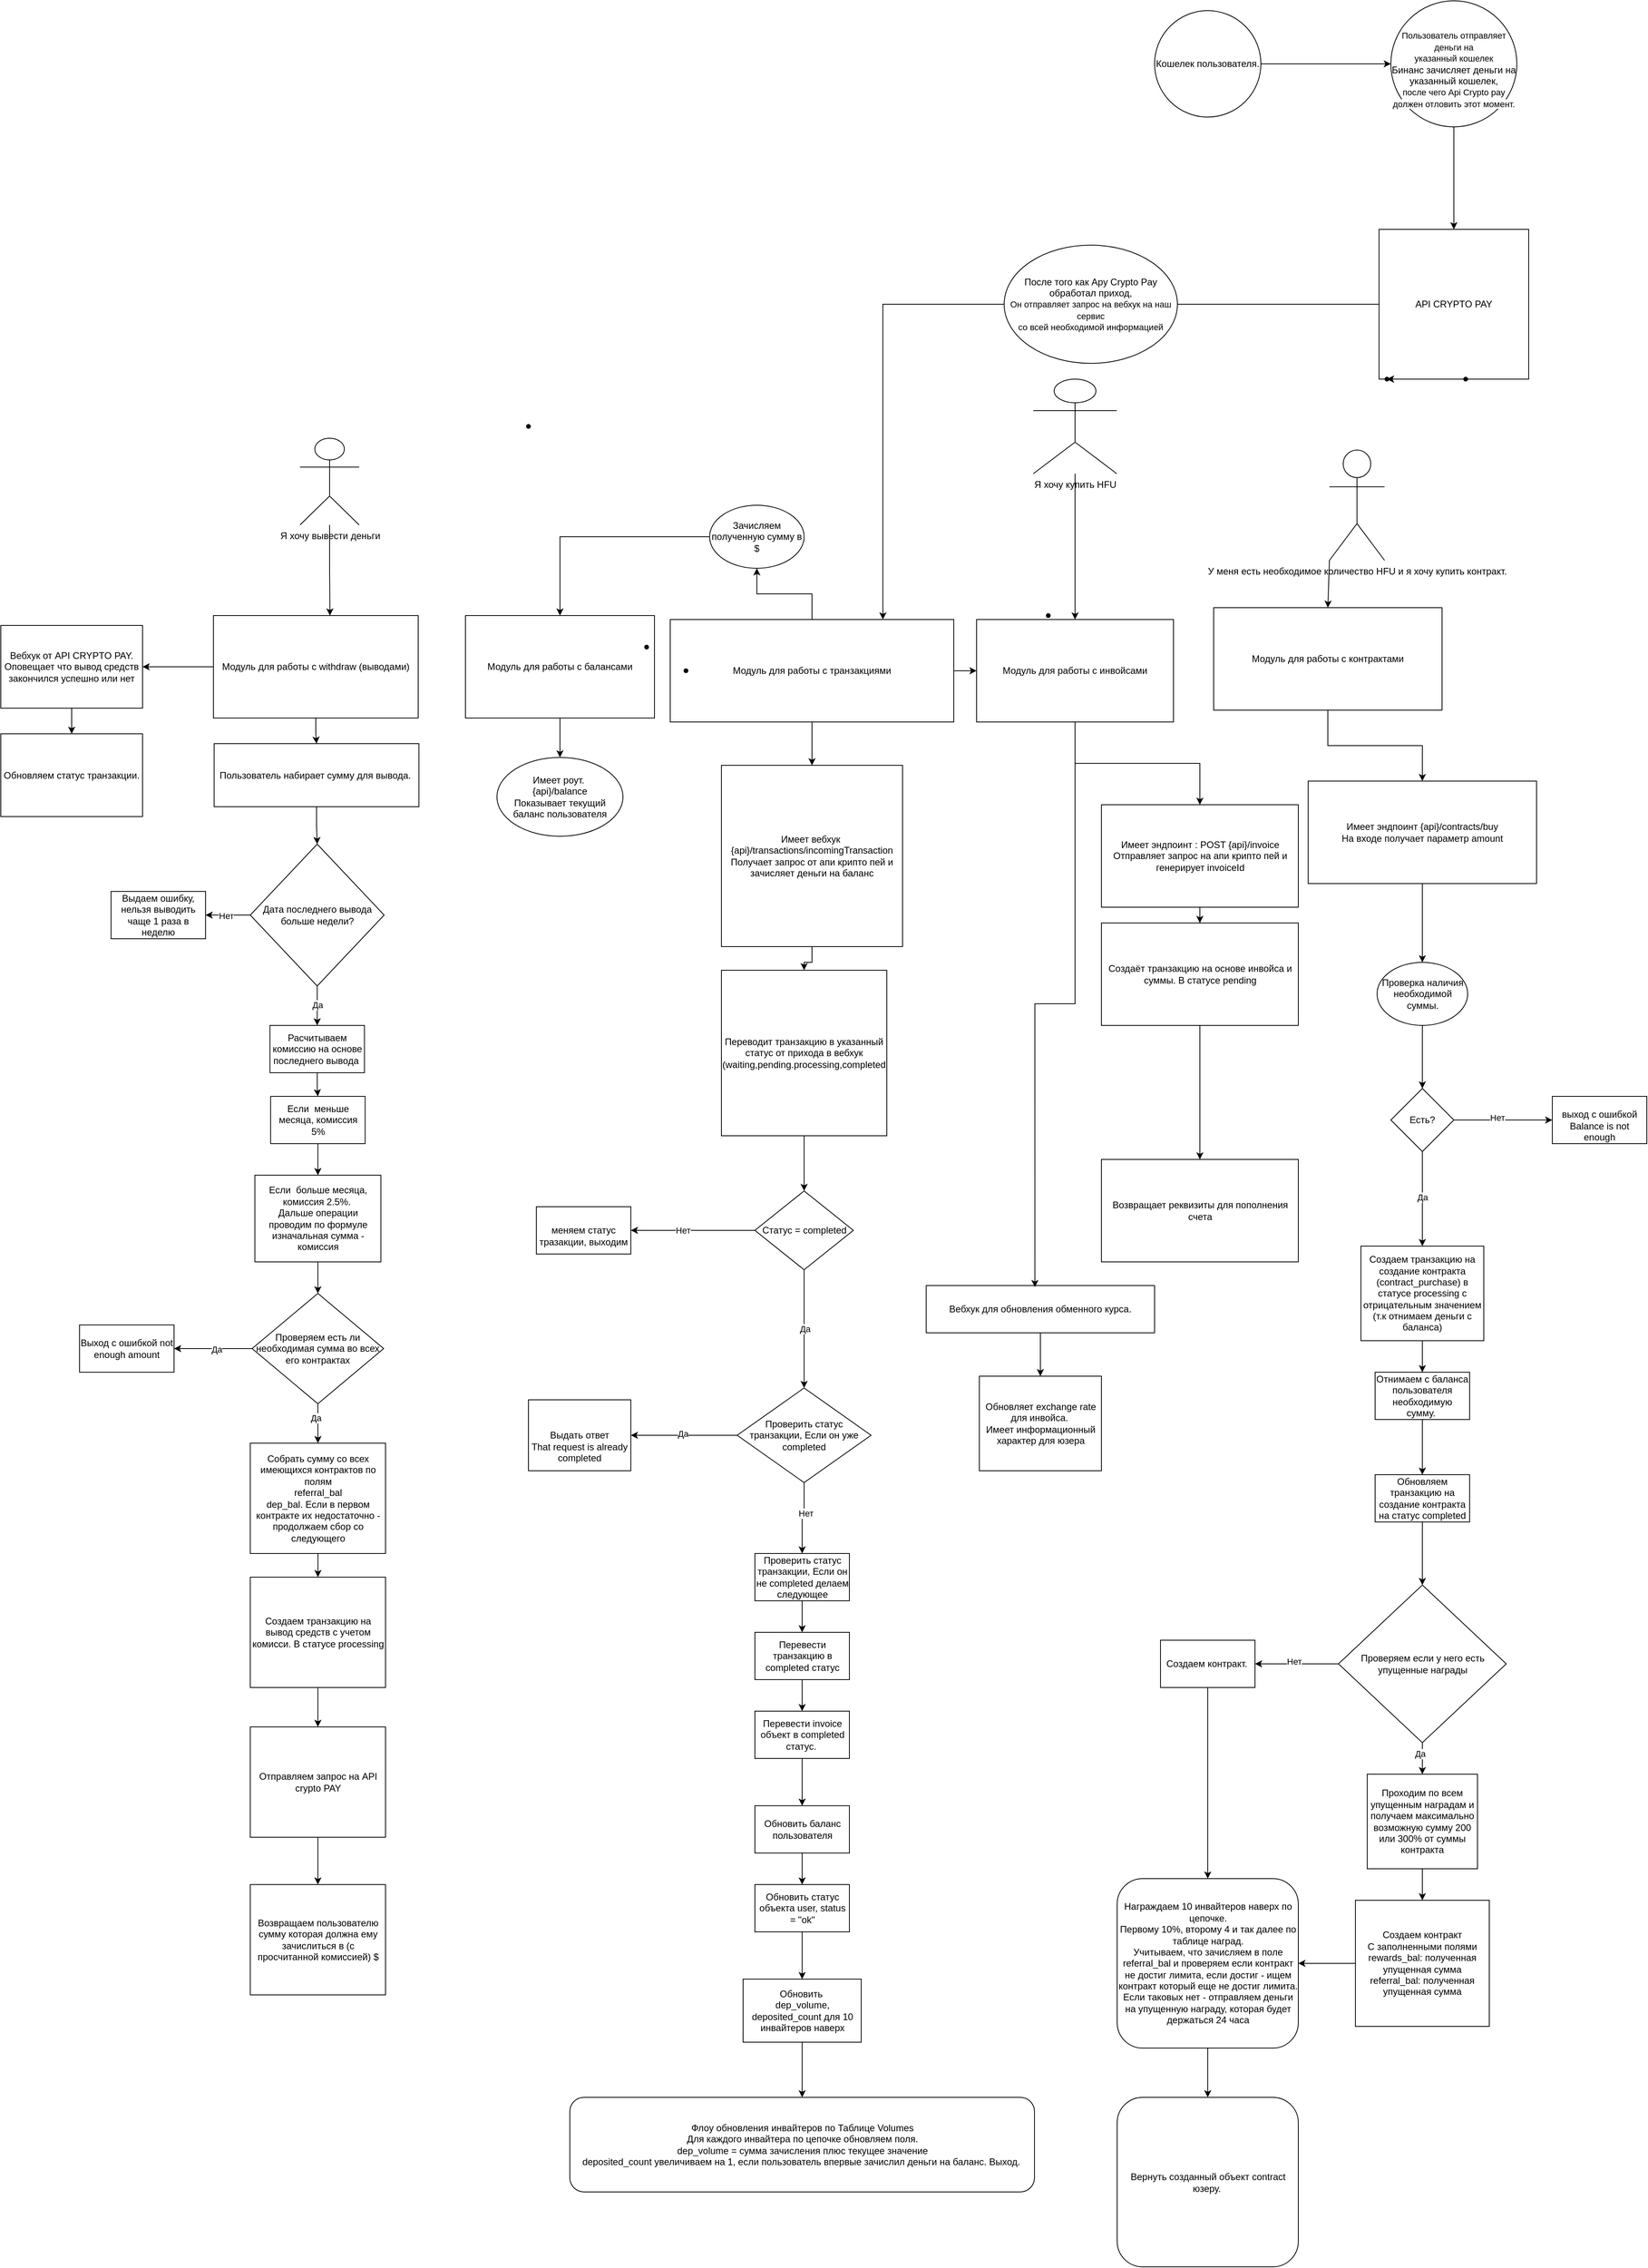<mxfile version="22.1.1" type="github">
  <diagram id="C5RBs43oDa-KdzZeNtuy" name="Page-1">
    <mxGraphModel dx="3088" dy="1907" grid="1" gridSize="10" guides="1" tooltips="1" connect="1" arrows="1" fold="1" page="1" pageScale="1" pageWidth="827" pageHeight="1169" math="0" shadow="0">
      <root>
        <mxCell id="WIyWlLk6GJQsqaUBKTNV-0" />
        <mxCell id="WIyWlLk6GJQsqaUBKTNV-1" parent="WIyWlLk6GJQsqaUBKTNV-0" />
        <mxCell id="8Yo3QJKmBX_KmEjt6CQ4-190" value="" style="edgeStyle=orthogonalEdgeStyle;rounded=0;orthogonalLoop=1;jettySize=auto;html=1;" parent="WIyWlLk6GJQsqaUBKTNV-1" source="8Yo3QJKmBX_KmEjt6CQ4-0" target="8Yo3QJKmBX_KmEjt6CQ4-189" edge="1">
          <mxGeometry relative="1" as="geometry" />
        </mxCell>
        <mxCell id="8Yo3QJKmBX_KmEjt6CQ4-225" value="" style="edgeStyle=orthogonalEdgeStyle;rounded=0;orthogonalLoop=1;jettySize=auto;html=1;" parent="WIyWlLk6GJQsqaUBKTNV-1" source="8Yo3QJKmBX_KmEjt6CQ4-0" target="8Yo3QJKmBX_KmEjt6CQ4-224" edge="1">
          <mxGeometry relative="1" as="geometry" />
        </mxCell>
        <mxCell id="8Yo3QJKmBX_KmEjt6CQ4-0" value="Модуль для работы с withdraw (выводами)" style="rounded=0;whiteSpace=wrap;html=1;" parent="WIyWlLk6GJQsqaUBKTNV-1" vertex="1">
          <mxGeometry x="-590" y="680" width="260" height="130" as="geometry" />
        </mxCell>
        <mxCell id="8Yo3QJKmBX_KmEjt6CQ4-59" value="" style="edgeStyle=orthogonalEdgeStyle;rounded=0;orthogonalLoop=1;jettySize=auto;html=1;" parent="WIyWlLk6GJQsqaUBKTNV-1" source="8Yo3QJKmBX_KmEjt6CQ4-1" target="8Yo3QJKmBX_KmEjt6CQ4-4" edge="1">
          <mxGeometry relative="1" as="geometry" />
        </mxCell>
        <mxCell id="8Yo3QJKmBX_KmEjt6CQ4-62" value="" style="edgeStyle=orthogonalEdgeStyle;rounded=0;orthogonalLoop=1;jettySize=auto;html=1;" parent="WIyWlLk6GJQsqaUBKTNV-1" source="8Yo3QJKmBX_KmEjt6CQ4-1" target="8Yo3QJKmBX_KmEjt6CQ4-61" edge="1">
          <mxGeometry relative="1" as="geometry" />
        </mxCell>
        <mxCell id="8Yo3QJKmBX_KmEjt6CQ4-1" value="Модуль для работы с транзакциями" style="rounded=0;whiteSpace=wrap;html=1;" parent="WIyWlLk6GJQsqaUBKTNV-1" vertex="1">
          <mxGeometry x="-10" y="685" width="360" height="130" as="geometry" />
        </mxCell>
        <mxCell id="8Yo3QJKmBX_KmEjt6CQ4-113" value="" style="edgeStyle=orthogonalEdgeStyle;rounded=0;orthogonalLoop=1;jettySize=auto;html=1;" parent="WIyWlLk6GJQsqaUBKTNV-1" source="8Yo3QJKmBX_KmEjt6CQ4-3" target="8Yo3QJKmBX_KmEjt6CQ4-112" edge="1">
          <mxGeometry relative="1" as="geometry" />
        </mxCell>
        <mxCell id="8Yo3QJKmBX_KmEjt6CQ4-3" value="Модуль для работы с контрактами" style="rounded=0;whiteSpace=wrap;html=1;" parent="WIyWlLk6GJQsqaUBKTNV-1" vertex="1">
          <mxGeometry x="680" y="670" width="290" height="130" as="geometry" />
        </mxCell>
        <mxCell id="8Yo3QJKmBX_KmEjt6CQ4-66" value="" style="edgeStyle=orthogonalEdgeStyle;rounded=0;orthogonalLoop=1;jettySize=auto;html=1;" parent="WIyWlLk6GJQsqaUBKTNV-1" source="8Yo3QJKmBX_KmEjt6CQ4-4" target="8Yo3QJKmBX_KmEjt6CQ4-65" edge="1">
          <mxGeometry relative="1" as="geometry" />
        </mxCell>
        <mxCell id="8Yo3QJKmBX_KmEjt6CQ4-4" value="Модуль для работы с инвойсами" style="rounded=0;whiteSpace=wrap;html=1;" parent="WIyWlLk6GJQsqaUBKTNV-1" vertex="1">
          <mxGeometry x="379" y="685" width="250" height="130" as="geometry" />
        </mxCell>
        <mxCell id="8Yo3QJKmBX_KmEjt6CQ4-60" value="" style="edgeStyle=orthogonalEdgeStyle;rounded=0;orthogonalLoop=1;jettySize=auto;html=1;" parent="WIyWlLk6GJQsqaUBKTNV-1" source="8Yo3QJKmBX_KmEjt6CQ4-5" target="8Yo3QJKmBX_KmEjt6CQ4-58" edge="1">
          <mxGeometry relative="1" as="geometry" />
        </mxCell>
        <mxCell id="8Yo3QJKmBX_KmEjt6CQ4-5" value="Модуль для работы с балансами" style="rounded=0;whiteSpace=wrap;html=1;" parent="WIyWlLk6GJQsqaUBKTNV-1" vertex="1">
          <mxGeometry x="-270" y="680" width="240" height="130" as="geometry" />
        </mxCell>
        <mxCell id="8Yo3QJKmBX_KmEjt6CQ4-179" style="edgeStyle=orthogonalEdgeStyle;rounded=0;orthogonalLoop=1;jettySize=auto;html=1;entryX=0.75;entryY=0;entryDx=0;entryDy=0;" parent="WIyWlLk6GJQsqaUBKTNV-1" source="8Yo3QJKmBX_KmEjt6CQ4-11" target="8Yo3QJKmBX_KmEjt6CQ4-1" edge="1">
          <mxGeometry relative="1" as="geometry" />
        </mxCell>
        <mxCell id="8Yo3QJKmBX_KmEjt6CQ4-11" value="API CRYPTO PAY" style="whiteSpace=wrap;html=1;aspect=fixed;" parent="WIyWlLk6GJQsqaUBKTNV-1" vertex="1">
          <mxGeometry x="890" y="190" width="190" height="190" as="geometry" />
        </mxCell>
        <mxCell id="8Yo3QJKmBX_KmEjt6CQ4-106" value="" style="edgeStyle=orthogonalEdgeStyle;rounded=0;orthogonalLoop=1;jettySize=auto;html=1;" parent="WIyWlLk6GJQsqaUBKTNV-1" source="8Yo3QJKmBX_KmEjt6CQ4-16" target="8Yo3QJKmBX_KmEjt6CQ4-105" edge="1">
          <mxGeometry relative="1" as="geometry" />
        </mxCell>
        <mxCell id="8Yo3QJKmBX_KmEjt6CQ4-16" value="Кошелек пользователя." style="ellipse;whiteSpace=wrap;html=1;aspect=fixed;" parent="WIyWlLk6GJQsqaUBKTNV-1" vertex="1">
          <mxGeometry x="605" y="-87.5" width="135" height="135" as="geometry" />
        </mxCell>
        <mxCell id="8Yo3QJKmBX_KmEjt6CQ4-31" value="" style="edgeStyle=orthogonalEdgeStyle;rounded=0;orthogonalLoop=1;jettySize=auto;html=1;" parent="WIyWlLk6GJQsqaUBKTNV-1" source="8Yo3QJKmBX_KmEjt6CQ4-27" target="8Yo3QJKmBX_KmEjt6CQ4-30" edge="1">
          <mxGeometry relative="1" as="geometry" />
        </mxCell>
        <mxCell id="8Yo3QJKmBX_KmEjt6CQ4-32" value="" style="edgeStyle=orthogonalEdgeStyle;rounded=0;orthogonalLoop=1;jettySize=auto;html=1;" parent="WIyWlLk6GJQsqaUBKTNV-1" source="8Yo3QJKmBX_KmEjt6CQ4-27" target="8Yo3QJKmBX_KmEjt6CQ4-30" edge="1">
          <mxGeometry relative="1" as="geometry" />
        </mxCell>
        <mxCell id="8Yo3QJKmBX_KmEjt6CQ4-27" value="" style="shape=waypoint;sketch=0;size=6;pointerEvents=1;points=[];fillColor=default;resizable=0;rotatable=0;perimeter=centerPerimeter;snapToPoint=1;" parent="WIyWlLk6GJQsqaUBKTNV-1" vertex="1">
          <mxGeometry x="990" y="370" width="20" height="20" as="geometry" />
        </mxCell>
        <mxCell id="8Yo3QJKmBX_KmEjt6CQ4-30" value="" style="shape=waypoint;sketch=0;size=6;pointerEvents=1;points=[];fillColor=default;resizable=0;rotatable=0;perimeter=centerPerimeter;snapToPoint=1;" parent="WIyWlLk6GJQsqaUBKTNV-1" vertex="1">
          <mxGeometry x="890" y="370" width="20" height="20" as="geometry" />
        </mxCell>
        <mxCell id="8Yo3QJKmBX_KmEjt6CQ4-33" value="" style="shape=waypoint;sketch=0;size=6;pointerEvents=1;points=[];fillColor=default;resizable=0;rotatable=0;perimeter=centerPerimeter;snapToPoint=1;" parent="WIyWlLk6GJQsqaUBKTNV-1" vertex="1">
          <mxGeometry x="460" y="670" width="20" height="20" as="geometry" />
        </mxCell>
        <mxCell id="8Yo3QJKmBX_KmEjt6CQ4-39" value="" style="shape=waypoint;sketch=0;size=6;pointerEvents=1;points=[];fillColor=default;resizable=0;rotatable=0;perimeter=centerPerimeter;snapToPoint=1;" parent="WIyWlLk6GJQsqaUBKTNV-1" vertex="1">
          <mxGeometry x="-200" y="430" width="20" height="20" as="geometry" />
        </mxCell>
        <mxCell id="8Yo3QJKmBX_KmEjt6CQ4-42" value="" style="shape=waypoint;sketch=0;size=6;pointerEvents=1;points=[];fillColor=default;resizable=0;rotatable=0;perimeter=centerPerimeter;snapToPoint=1;" parent="WIyWlLk6GJQsqaUBKTNV-1" vertex="1">
          <mxGeometry x="-50" y="710" width="20" height="20" as="geometry" />
        </mxCell>
        <mxCell id="8Yo3QJKmBX_KmEjt6CQ4-49" value="" style="shape=waypoint;sketch=0;size=6;pointerEvents=1;points=[];fillColor=default;resizable=0;rotatable=0;perimeter=centerPerimeter;snapToPoint=1;rounded=0;" parent="WIyWlLk6GJQsqaUBKTNV-1" vertex="1">
          <mxGeometry y="740" width="20" height="20" as="geometry" />
        </mxCell>
        <mxCell id="8Yo3QJKmBX_KmEjt6CQ4-54" value="" style="edgeStyle=orthogonalEdgeStyle;rounded=0;orthogonalLoop=1;jettySize=auto;html=1;" parent="WIyWlLk6GJQsqaUBKTNV-1" source="8Yo3QJKmBX_KmEjt6CQ4-1" target="8Yo3QJKmBX_KmEjt6CQ4-53" edge="1">
          <mxGeometry relative="1" as="geometry">
            <mxPoint x="310" y="210" as="sourcePoint" />
            <mxPoint x="200" y="150" as="targetPoint" />
          </mxGeometry>
        </mxCell>
        <mxCell id="tdav1EY0msbw4jg_Fsps-25" style="edgeStyle=orthogonalEdgeStyle;rounded=0;orthogonalLoop=1;jettySize=auto;html=1;entryX=0.5;entryY=0;entryDx=0;entryDy=0;" edge="1" parent="WIyWlLk6GJQsqaUBKTNV-1" source="8Yo3QJKmBX_KmEjt6CQ4-53" target="8Yo3QJKmBX_KmEjt6CQ4-5">
          <mxGeometry relative="1" as="geometry" />
        </mxCell>
        <mxCell id="8Yo3QJKmBX_KmEjt6CQ4-53" value="Зачисляем полученную сумму в $" style="ellipse;whiteSpace=wrap;html=1;" parent="WIyWlLk6GJQsqaUBKTNV-1" vertex="1">
          <mxGeometry x="40" y="540" width="120" height="80" as="geometry" />
        </mxCell>
        <mxCell id="8Yo3QJKmBX_KmEjt6CQ4-56" value="После того как Apy Crypto Pay обработал приход,&lt;br style=&quot;border-color: var(--border-color); font-size: 11px;&quot;&gt;&lt;span style=&quot;font-size: 11px; background-color: rgb(255, 255, 255);&quot;&gt;Он отправляет запрос на вебхук на наш сервис&lt;/span&gt;&lt;br style=&quot;border-color: var(--border-color); font-size: 11px;&quot;&gt;&lt;span style=&quot;font-size: 11px; background-color: rgb(255, 255, 255);&quot;&gt;со всей необходимой информацией&lt;/span&gt;" style="ellipse;whiteSpace=wrap;html=1;" parent="WIyWlLk6GJQsqaUBKTNV-1" vertex="1">
          <mxGeometry x="414" y="210" width="220" height="150" as="geometry" />
        </mxCell>
        <mxCell id="8Yo3QJKmBX_KmEjt6CQ4-58" value="Имеет роут.&amp;nbsp;&lt;br&gt;{api}/balance&lt;br&gt;Показывает текущий баланс пользователя&lt;br&gt;" style="ellipse;whiteSpace=wrap;html=1;" parent="WIyWlLk6GJQsqaUBKTNV-1" vertex="1">
          <mxGeometry x="-230" y="860" width="160" height="100" as="geometry" />
        </mxCell>
        <mxCell id="8Yo3QJKmBX_KmEjt6CQ4-64" value="" style="edgeStyle=orthogonalEdgeStyle;rounded=0;orthogonalLoop=1;jettySize=auto;html=1;" parent="WIyWlLk6GJQsqaUBKTNV-1" source="8Yo3QJKmBX_KmEjt6CQ4-61" target="8Yo3QJKmBX_KmEjt6CQ4-63" edge="1">
          <mxGeometry relative="1" as="geometry" />
        </mxCell>
        <mxCell id="8Yo3QJKmBX_KmEjt6CQ4-61" value="Имеет вебхук&amp;nbsp;&lt;br style=&quot;border-color: var(--border-color);&quot;&gt;{api}/transactions/incomingTransaction&lt;br style=&quot;border-color: var(--border-color);&quot;&gt;Получает запрос от апи крипто пей и зачисляет деньги на баланс" style="whiteSpace=wrap;html=1;aspect=fixed;" parent="WIyWlLk6GJQsqaUBKTNV-1" vertex="1">
          <mxGeometry x="55" y="870" width="230" height="230" as="geometry" />
        </mxCell>
        <mxCell id="8Yo3QJKmBX_KmEjt6CQ4-72" value="" style="edgeStyle=orthogonalEdgeStyle;rounded=0;orthogonalLoop=1;jettySize=auto;html=1;entryX=0.5;entryY=0;entryDx=0;entryDy=0;" parent="WIyWlLk6GJQsqaUBKTNV-1" source="8Yo3QJKmBX_KmEjt6CQ4-63" target="8Yo3QJKmBX_KmEjt6CQ4-128" edge="1">
          <mxGeometry relative="1" as="geometry">
            <mxPoint x="105" y="1420" as="targetPoint" />
          </mxGeometry>
        </mxCell>
        <mxCell id="8Yo3QJKmBX_KmEjt6CQ4-63" value="Переводит транзакцию в указанный статус от прихода в вебхук (waiting,pending.processing,completed" style="whiteSpace=wrap;html=1;aspect=fixed;" parent="WIyWlLk6GJQsqaUBKTNV-1" vertex="1">
          <mxGeometry x="55" y="1130" width="210" height="210" as="geometry" />
        </mxCell>
        <mxCell id="8Yo3QJKmBX_KmEjt6CQ4-68" value="" style="edgeStyle=orthogonalEdgeStyle;rounded=0;orthogonalLoop=1;jettySize=auto;html=1;" parent="WIyWlLk6GJQsqaUBKTNV-1" source="8Yo3QJKmBX_KmEjt6CQ4-65" target="8Yo3QJKmBX_KmEjt6CQ4-67" edge="1">
          <mxGeometry relative="1" as="geometry" />
        </mxCell>
        <mxCell id="8Yo3QJKmBX_KmEjt6CQ4-65" value="Имеет эндпоинт : POST {api}/invoice Отправляет запрос на апи крипто пей и генерирует invoiceId" style="rounded=0;whiteSpace=wrap;html=1;" parent="WIyWlLk6GJQsqaUBKTNV-1" vertex="1">
          <mxGeometry x="537.5" y="920" width="250" height="130" as="geometry" />
        </mxCell>
        <mxCell id="8Yo3QJKmBX_KmEjt6CQ4-70" value="" style="edgeStyle=orthogonalEdgeStyle;rounded=0;orthogonalLoop=1;jettySize=auto;html=1;" parent="WIyWlLk6GJQsqaUBKTNV-1" source="8Yo3QJKmBX_KmEjt6CQ4-67" target="8Yo3QJKmBX_KmEjt6CQ4-69" edge="1">
          <mxGeometry relative="1" as="geometry" />
        </mxCell>
        <mxCell id="8Yo3QJKmBX_KmEjt6CQ4-67" value="Создаёт транзакцию на основе инвойса и суммы. В статусе pending" style="rounded=0;whiteSpace=wrap;html=1;" parent="WIyWlLk6GJQsqaUBKTNV-1" vertex="1">
          <mxGeometry x="537.5" y="1070" width="250" height="130" as="geometry" />
        </mxCell>
        <mxCell id="8Yo3QJKmBX_KmEjt6CQ4-69" value="Возвращает реквизиты для пополнения счета" style="rounded=0;whiteSpace=wrap;html=1;" parent="WIyWlLk6GJQsqaUBKTNV-1" vertex="1">
          <mxGeometry x="537.5" y="1370" width="250" height="130" as="geometry" />
        </mxCell>
        <mxCell id="8Yo3QJKmBX_KmEjt6CQ4-77" value="" style="edgeStyle=orthogonalEdgeStyle;rounded=0;orthogonalLoop=1;jettySize=auto;html=1;entryX=1;entryY=0.5;entryDx=0;entryDy=0;exitX=0;exitY=0.5;exitDx=0;exitDy=0;" parent="WIyWlLk6GJQsqaUBKTNV-1" target="tdav1EY0msbw4jg_Fsps-2" edge="1" source="8Yo3QJKmBX_KmEjt6CQ4-128">
          <mxGeometry relative="1" as="geometry">
            <mxPoint x="40" y="1460" as="sourcePoint" />
            <mxPoint x="-53.5" y="1460" as="targetPoint" />
          </mxGeometry>
        </mxCell>
        <mxCell id="bc52T65aB7Z_hoELgZfy-4" value="Нет" style="edgeLabel;html=1;align=center;verticalAlign=middle;resizable=0;points=[];" parent="8Yo3QJKmBX_KmEjt6CQ4-77" vertex="1" connectable="0">
          <mxGeometry x="0.202" y="3" relative="1" as="geometry">
            <mxPoint x="3" y="-3" as="offset" />
          </mxGeometry>
        </mxCell>
        <mxCell id="8Yo3QJKmBX_KmEjt6CQ4-141" value="" style="edgeStyle=orthogonalEdgeStyle;rounded=0;orthogonalLoop=1;jettySize=auto;html=1;" parent="WIyWlLk6GJQsqaUBKTNV-1" source="8Yo3QJKmBX_KmEjt6CQ4-84" target="8Yo3QJKmBX_KmEjt6CQ4-86" edge="1">
          <mxGeometry relative="1" as="geometry" />
        </mxCell>
        <mxCell id="8Yo3QJKmBX_KmEjt6CQ4-84" value="Проверить статус транзакции, Если он не completed делаем следующее" style="whiteSpace=wrap;html=1;" parent="WIyWlLk6GJQsqaUBKTNV-1" vertex="1">
          <mxGeometry x="97.5" y="1870" width="120" height="60" as="geometry" />
        </mxCell>
        <mxCell id="8Yo3QJKmBX_KmEjt6CQ4-142" value="" style="edgeStyle=orthogonalEdgeStyle;rounded=0;orthogonalLoop=1;jettySize=auto;html=1;" parent="WIyWlLk6GJQsqaUBKTNV-1" source="8Yo3QJKmBX_KmEjt6CQ4-86" target="8Yo3QJKmBX_KmEjt6CQ4-88" edge="1">
          <mxGeometry relative="1" as="geometry" />
        </mxCell>
        <mxCell id="8Yo3QJKmBX_KmEjt6CQ4-86" value="Перевести транзакцию в completed статус&lt;br&gt;" style="whiteSpace=wrap;html=1;" parent="WIyWlLk6GJQsqaUBKTNV-1" vertex="1">
          <mxGeometry x="97.5" y="1970" width="120" height="60" as="geometry" />
        </mxCell>
        <mxCell id="tdav1EY0msbw4jg_Fsps-4" value="" style="edgeStyle=orthogonalEdgeStyle;rounded=0;orthogonalLoop=1;jettySize=auto;html=1;" edge="1" parent="WIyWlLk6GJQsqaUBKTNV-1" source="8Yo3QJKmBX_KmEjt6CQ4-88" target="8Yo3QJKmBX_KmEjt6CQ4-91">
          <mxGeometry relative="1" as="geometry" />
        </mxCell>
        <mxCell id="8Yo3QJKmBX_KmEjt6CQ4-88" value="Перевести invoice объект в completed статус.&amp;nbsp;" style="whiteSpace=wrap;html=1;" parent="WIyWlLk6GJQsqaUBKTNV-1" vertex="1">
          <mxGeometry x="97.5" y="2070" width="120" height="60" as="geometry" />
        </mxCell>
        <mxCell id="tdav1EY0msbw4jg_Fsps-5" value="" style="edgeStyle=orthogonalEdgeStyle;rounded=0;orthogonalLoop=1;jettySize=auto;html=1;" edge="1" parent="WIyWlLk6GJQsqaUBKTNV-1" source="8Yo3QJKmBX_KmEjt6CQ4-91" target="8Yo3QJKmBX_KmEjt6CQ4-93">
          <mxGeometry relative="1" as="geometry" />
        </mxCell>
        <mxCell id="8Yo3QJKmBX_KmEjt6CQ4-91" value="Обновить баланс пользователя" style="whiteSpace=wrap;html=1;" parent="WIyWlLk6GJQsqaUBKTNV-1" vertex="1">
          <mxGeometry x="97.5" y="2190" width="120" height="60" as="geometry" />
        </mxCell>
        <mxCell id="8Yo3QJKmBX_KmEjt6CQ4-143" value="" style="edgeStyle=orthogonalEdgeStyle;rounded=0;orthogonalLoop=1;jettySize=auto;html=1;" parent="WIyWlLk6GJQsqaUBKTNV-1" source="8Yo3QJKmBX_KmEjt6CQ4-93" target="8Yo3QJKmBX_KmEjt6CQ4-99" edge="1">
          <mxGeometry relative="1" as="geometry" />
        </mxCell>
        <mxCell id="8Yo3QJKmBX_KmEjt6CQ4-93" value="Обновить статус объекта user, status = &quot;ok&quot;" style="rounded=0;whiteSpace=wrap;html=1;" parent="WIyWlLk6GJQsqaUBKTNV-1" vertex="1">
          <mxGeometry x="97.5" y="2290" width="120" height="60" as="geometry" />
        </mxCell>
        <mxCell id="8Yo3QJKmBX_KmEjt6CQ4-95" value="Флоу обновления инвайтеров по Таблице Volumes&lt;br&gt;Для каждого инвайтера по цепочке обновляем поля.&lt;br&gt;dep_volume = сумма зачисления плюс текущее значение&lt;br&gt;deposited_count увеличиваем на 1, если пользователь впервые зачислил деньги на баланс. Выход.&amp;nbsp;" style="rounded=1;whiteSpace=wrap;html=1;" parent="WIyWlLk6GJQsqaUBKTNV-1" vertex="1">
          <mxGeometry x="-137.5" y="2560" width="590" height="120" as="geometry" />
        </mxCell>
        <mxCell id="8Yo3QJKmBX_KmEjt6CQ4-100" value="" style="edgeStyle=orthogonalEdgeStyle;rounded=0;orthogonalLoop=1;jettySize=auto;html=1;entryX=0.5;entryY=0;entryDx=0;entryDy=0;" parent="WIyWlLk6GJQsqaUBKTNV-1" source="8Yo3QJKmBX_KmEjt6CQ4-99" target="8Yo3QJKmBX_KmEjt6CQ4-95" edge="1">
          <mxGeometry relative="1" as="geometry">
            <mxPoint x="101" y="2530" as="targetPoint" />
          </mxGeometry>
        </mxCell>
        <mxCell id="8Yo3QJKmBX_KmEjt6CQ4-99" value="Обновить&amp;nbsp;&lt;br&gt;dep_volume,&lt;br&gt;deposited_count для 10 инвайтеров наверх" style="rounded=0;whiteSpace=wrap;html=1;" parent="WIyWlLk6GJQsqaUBKTNV-1" vertex="1">
          <mxGeometry x="82.5" y="2410" width="150" height="80" as="geometry" />
        </mxCell>
        <mxCell id="tdav1EY0msbw4jg_Fsps-13" style="edgeStyle=orthogonalEdgeStyle;rounded=0;orthogonalLoop=1;jettySize=auto;html=1;entryX=0.5;entryY=0;entryDx=0;entryDy=0;" edge="1" parent="WIyWlLk6GJQsqaUBKTNV-1" source="8Yo3QJKmBX_KmEjt6CQ4-105" target="8Yo3QJKmBX_KmEjt6CQ4-11">
          <mxGeometry relative="1" as="geometry" />
        </mxCell>
        <mxCell id="8Yo3QJKmBX_KmEjt6CQ4-105" value="&lt;br&gt;&lt;span style=&quot;color: rgb(0, 0, 0); font-family: Helvetica; font-size: 11px; font-style: normal; font-variant-ligatures: normal; font-variant-caps: normal; font-weight: 400; letter-spacing: normal; orphans: 2; text-align: center; text-indent: 0px; text-transform: none; widows: 2; word-spacing: 0px; -webkit-text-stroke-width: 0px; background-color: rgb(255, 255, 255); text-decoration-thickness: initial; text-decoration-style: initial; text-decoration-color: initial; float: none; display: inline !important;&quot;&gt;Пользователь отправляет&lt;/span&gt;&lt;br style=&quot;border-color: var(--border-color); color: rgb(0, 0, 0); font-family: Helvetica; font-size: 11px; font-style: normal; font-variant-ligatures: normal; font-variant-caps: normal; font-weight: 400; letter-spacing: normal; orphans: 2; text-align: center; text-indent: 0px; text-transform: none; widows: 2; word-spacing: 0px; -webkit-text-stroke-width: 0px; text-decoration-thickness: initial; text-decoration-style: initial; text-decoration-color: initial;&quot;&gt;&lt;span style=&quot;color: rgb(0, 0, 0); font-family: Helvetica; font-size: 11px; font-style: normal; font-variant-ligatures: normal; font-variant-caps: normal; font-weight: 400; letter-spacing: normal; orphans: 2; text-align: center; text-indent: 0px; text-transform: none; widows: 2; word-spacing: 0px; -webkit-text-stroke-width: 0px; background-color: rgb(255, 255, 255); text-decoration-thickness: initial; text-decoration-style: initial; text-decoration-color: initial; float: none; display: inline !important;&quot;&gt;деньги на&lt;/span&gt;&lt;br style=&quot;border-color: var(--border-color); color: rgb(0, 0, 0); font-family: Helvetica; font-size: 11px; font-style: normal; font-variant-ligatures: normal; font-variant-caps: normal; font-weight: 400; letter-spacing: normal; orphans: 2; text-align: center; text-indent: 0px; text-transform: none; widows: 2; word-spacing: 0px; -webkit-text-stroke-width: 0px; text-decoration-thickness: initial; text-decoration-style: initial; text-decoration-color: initial;&quot;&gt;&lt;span style=&quot;color: rgb(0, 0, 0); font-family: Helvetica; font-size: 11px; font-style: normal; font-variant-ligatures: normal; font-variant-caps: normal; font-weight: 400; letter-spacing: normal; orphans: 2; text-align: center; text-indent: 0px; text-transform: none; widows: 2; word-spacing: 0px; -webkit-text-stroke-width: 0px; background-color: rgb(255, 255, 255); text-decoration-thickness: initial; text-decoration-style: initial; text-decoration-color: initial; float: none; display: inline !important;&quot;&gt;указанный кошелек&lt;/span&gt;&lt;br&gt;Бинанс зачисляет деньги на указанный кошелек,&lt;br style=&quot;border-color: var(--border-color); font-size: 11px;&quot;&gt;&lt;span style=&quot;font-size: 11px; background-color: rgb(255, 255, 255);&quot;&gt;после чего Api Crypto pay должен отловить этот момент.&lt;/span&gt;" style="ellipse;whiteSpace=wrap;html=1;aspect=fixed;" parent="WIyWlLk6GJQsqaUBKTNV-1" vertex="1">
          <mxGeometry x="905" y="-100" width="160" height="160" as="geometry" />
        </mxCell>
        <mxCell id="8Yo3QJKmBX_KmEjt6CQ4-111" value="" style="endArrow=classic;html=1;rounded=0;entryX=0.5;entryY=0;entryDx=0;entryDy=0;exitX=0;exitY=1;exitDx=0;exitDy=0;exitPerimeter=0;" parent="WIyWlLk6GJQsqaUBKTNV-1" source="8Yo3QJKmBX_KmEjt6CQ4-181" target="8Yo3QJKmBX_KmEjt6CQ4-3" edge="1">
          <mxGeometry width="50" height="50" relative="1" as="geometry">
            <mxPoint x="975" y="600" as="sourcePoint" />
            <mxPoint x="440" y="450" as="targetPoint" />
          </mxGeometry>
        </mxCell>
        <mxCell id="8Yo3QJKmBX_KmEjt6CQ4-115" value="" style="edgeStyle=orthogonalEdgeStyle;rounded=0;orthogonalLoop=1;jettySize=auto;html=1;" parent="WIyWlLk6GJQsqaUBKTNV-1" source="8Yo3QJKmBX_KmEjt6CQ4-112" target="8Yo3QJKmBX_KmEjt6CQ4-114" edge="1">
          <mxGeometry relative="1" as="geometry" />
        </mxCell>
        <mxCell id="8Yo3QJKmBX_KmEjt6CQ4-112" value="Имеет эндпоинт {api}/contracts/buy&lt;br&gt;На входе получает параметр amount" style="rounded=0;whiteSpace=wrap;html=1;" parent="WIyWlLk6GJQsqaUBKTNV-1" vertex="1">
          <mxGeometry x="800" y="890" width="290" height="130" as="geometry" />
        </mxCell>
        <mxCell id="8Yo3QJKmBX_KmEjt6CQ4-117" value="" style="edgeStyle=orthogonalEdgeStyle;rounded=0;orthogonalLoop=1;jettySize=auto;html=1;" parent="WIyWlLk6GJQsqaUBKTNV-1" source="8Yo3QJKmBX_KmEjt6CQ4-114" target="8Yo3QJKmBX_KmEjt6CQ4-116" edge="1">
          <mxGeometry relative="1" as="geometry" />
        </mxCell>
        <mxCell id="8Yo3QJKmBX_KmEjt6CQ4-114" value="Проверка наличия необходимой суммы." style="ellipse;whiteSpace=wrap;html=1;rounded=0;" parent="WIyWlLk6GJQsqaUBKTNV-1" vertex="1">
          <mxGeometry x="887.5" y="1120" width="115" height="80" as="geometry" />
        </mxCell>
        <mxCell id="bc52T65aB7Z_hoELgZfy-13" style="edgeStyle=orthogonalEdgeStyle;rounded=0;orthogonalLoop=1;jettySize=auto;html=1;entryX=0.5;entryY=0;entryDx=0;entryDy=0;" parent="WIyWlLk6GJQsqaUBKTNV-1" source="8Yo3QJKmBX_KmEjt6CQ4-116" target="8Yo3QJKmBX_KmEjt6CQ4-124" edge="1">
          <mxGeometry relative="1" as="geometry" />
        </mxCell>
        <mxCell id="bc52T65aB7Z_hoELgZfy-14" value="Да" style="edgeLabel;html=1;align=center;verticalAlign=middle;resizable=0;points=[];" parent="bc52T65aB7Z_hoELgZfy-13" vertex="1" connectable="0">
          <mxGeometry x="-0.029" y="-1" relative="1" as="geometry">
            <mxPoint x="1" y="-1" as="offset" />
          </mxGeometry>
        </mxCell>
        <mxCell id="tdav1EY0msbw4jg_Fsps-19" style="edgeStyle=orthogonalEdgeStyle;rounded=0;orthogonalLoop=1;jettySize=auto;html=1;entryX=0;entryY=0.5;entryDx=0;entryDy=0;" edge="1" parent="WIyWlLk6GJQsqaUBKTNV-1" source="8Yo3QJKmBX_KmEjt6CQ4-116" target="tdav1EY0msbw4jg_Fsps-18">
          <mxGeometry relative="1" as="geometry" />
        </mxCell>
        <mxCell id="tdav1EY0msbw4jg_Fsps-20" value="Нет" style="edgeLabel;html=1;align=center;verticalAlign=middle;resizable=0;points=[];" vertex="1" connectable="0" parent="tdav1EY0msbw4jg_Fsps-19">
          <mxGeometry x="-0.127" y="3" relative="1" as="geometry">
            <mxPoint as="offset" />
          </mxGeometry>
        </mxCell>
        <mxCell id="8Yo3QJKmBX_KmEjt6CQ4-116" value="Есть?" style="rhombus;whiteSpace=wrap;html=1;rounded=0;" parent="WIyWlLk6GJQsqaUBKTNV-1" vertex="1">
          <mxGeometry x="905" y="1280" width="80" height="80" as="geometry" />
        </mxCell>
        <mxCell id="8Yo3QJKmBX_KmEjt6CQ4-145" value="" style="edgeStyle=orthogonalEdgeStyle;rounded=0;orthogonalLoop=1;jettySize=auto;html=1;" parent="WIyWlLk6GJQsqaUBKTNV-1" source="8Yo3QJKmBX_KmEjt6CQ4-124" target="8Yo3QJKmBX_KmEjt6CQ4-144" edge="1">
          <mxGeometry relative="1" as="geometry" />
        </mxCell>
        <mxCell id="8Yo3QJKmBX_KmEjt6CQ4-124" value="Создаем транзакцию на создание контракта (contract_purchase&lt;span style=&quot;background-color: initial;&quot;&gt;) в статусе processing с отрицательным значением (т.к отнимаем деньги с баланса)&lt;/span&gt;" style="whiteSpace=wrap;html=1;rounded=0;" parent="WIyWlLk6GJQsqaUBKTNV-1" vertex="1">
          <mxGeometry x="867" y="1480" width="156" height="120" as="geometry" />
        </mxCell>
        <mxCell id="bc52T65aB7Z_hoELgZfy-5" style="edgeStyle=orthogonalEdgeStyle;rounded=0;orthogonalLoop=1;jettySize=auto;html=1;entryX=0.5;entryY=0;entryDx=0;entryDy=0;" parent="WIyWlLk6GJQsqaUBKTNV-1" source="8Yo3QJKmBX_KmEjt6CQ4-128" target="8Yo3QJKmBX_KmEjt6CQ4-132" edge="1">
          <mxGeometry relative="1" as="geometry" />
        </mxCell>
        <mxCell id="bc52T65aB7Z_hoELgZfy-6" value="Да" style="edgeLabel;html=1;align=center;verticalAlign=middle;resizable=0;points=[];" parent="bc52T65aB7Z_hoELgZfy-5" vertex="1" connectable="0">
          <mxGeometry x="0.003" y="1" relative="1" as="geometry">
            <mxPoint as="offset" />
          </mxGeometry>
        </mxCell>
        <mxCell id="8Yo3QJKmBX_KmEjt6CQ4-128" value="Статус = completed" style="rhombus;whiteSpace=wrap;html=1;" parent="WIyWlLk6GJQsqaUBKTNV-1" vertex="1">
          <mxGeometry x="97.5" y="1410" width="125" height="100" as="geometry" />
        </mxCell>
        <mxCell id="bc52T65aB7Z_hoELgZfy-7" style="edgeStyle=orthogonalEdgeStyle;rounded=0;orthogonalLoop=1;jettySize=auto;html=1;entryX=1;entryY=0.5;entryDx=0;entryDy=0;" parent="WIyWlLk6GJQsqaUBKTNV-1" source="8Yo3QJKmBX_KmEjt6CQ4-132" target="tdav1EY0msbw4jg_Fsps-6" edge="1">
          <mxGeometry relative="1" as="geometry">
            <mxPoint x="-43.5" y="1720" as="targetPoint" />
          </mxGeometry>
        </mxCell>
        <mxCell id="bc52T65aB7Z_hoELgZfy-8" value="Да" style="edgeLabel;html=1;align=center;verticalAlign=middle;resizable=0;points=[];" parent="bc52T65aB7Z_hoELgZfy-7" vertex="1" connectable="0">
          <mxGeometry x="0.022" y="-2" relative="1" as="geometry">
            <mxPoint as="offset" />
          </mxGeometry>
        </mxCell>
        <mxCell id="bc52T65aB7Z_hoELgZfy-9" value="" style="edgeStyle=orthogonalEdgeStyle;rounded=0;orthogonalLoop=1;jettySize=auto;html=1;" parent="WIyWlLk6GJQsqaUBKTNV-1" source="8Yo3QJKmBX_KmEjt6CQ4-132" target="8Yo3QJKmBX_KmEjt6CQ4-84" edge="1">
          <mxGeometry relative="1" as="geometry" />
        </mxCell>
        <mxCell id="bc52T65aB7Z_hoELgZfy-10" value="Нет" style="edgeLabel;html=1;align=center;verticalAlign=middle;resizable=0;points=[];" parent="bc52T65aB7Z_hoELgZfy-9" vertex="1" connectable="0">
          <mxGeometry x="-0.17" y="2" relative="1" as="geometry">
            <mxPoint as="offset" />
          </mxGeometry>
        </mxCell>
        <mxCell id="8Yo3QJKmBX_KmEjt6CQ4-132" value="Проверить статус транзакции, Если он уже completed" style="rhombus;whiteSpace=wrap;html=1;" parent="WIyWlLk6GJQsqaUBKTNV-1" vertex="1">
          <mxGeometry x="75" y="1660" width="170" height="120" as="geometry" />
        </mxCell>
        <mxCell id="8Yo3QJKmBX_KmEjt6CQ4-147" value="" style="edgeStyle=orthogonalEdgeStyle;rounded=0;orthogonalLoop=1;jettySize=auto;html=1;" parent="WIyWlLk6GJQsqaUBKTNV-1" source="8Yo3QJKmBX_KmEjt6CQ4-144" target="8Yo3QJKmBX_KmEjt6CQ4-146" edge="1">
          <mxGeometry relative="1" as="geometry" />
        </mxCell>
        <mxCell id="8Yo3QJKmBX_KmEjt6CQ4-144" value="Отнимаем с баланса пользователя необходимую сумму.&amp;nbsp;" style="whiteSpace=wrap;html=1;rounded=0;" parent="WIyWlLk6GJQsqaUBKTNV-1" vertex="1">
          <mxGeometry x="885" y="1640" width="120" height="60" as="geometry" />
        </mxCell>
        <mxCell id="8Yo3QJKmBX_KmEjt6CQ4-149" value="" style="edgeStyle=orthogonalEdgeStyle;rounded=0;orthogonalLoop=1;jettySize=auto;html=1;entryX=0.5;entryY=0;entryDx=0;entryDy=0;" parent="WIyWlLk6GJQsqaUBKTNV-1" source="8Yo3QJKmBX_KmEjt6CQ4-146" target="8Yo3QJKmBX_KmEjt6CQ4-152" edge="1">
          <mxGeometry relative="1" as="geometry">
            <mxPoint x="1070" y="1900" as="targetPoint" />
          </mxGeometry>
        </mxCell>
        <mxCell id="8Yo3QJKmBX_KmEjt6CQ4-146" value="Обновляем транзакцию на создание контракта на статус completed" style="whiteSpace=wrap;html=1;rounded=0;" parent="WIyWlLk6GJQsqaUBKTNV-1" vertex="1">
          <mxGeometry x="885" y="1770" width="120" height="60" as="geometry" />
        </mxCell>
        <mxCell id="tdav1EY0msbw4jg_Fsps-14" value="" style="edgeStyle=orthogonalEdgeStyle;rounded=0;orthogonalLoop=1;jettySize=auto;html=1;" edge="1" parent="WIyWlLk6GJQsqaUBKTNV-1" source="8Yo3QJKmBX_KmEjt6CQ4-152" target="8Yo3QJKmBX_KmEjt6CQ4-158">
          <mxGeometry relative="1" as="geometry" />
        </mxCell>
        <mxCell id="tdav1EY0msbw4jg_Fsps-15" value="Нет" style="edgeLabel;html=1;align=center;verticalAlign=middle;resizable=0;points=[];" vertex="1" connectable="0" parent="tdav1EY0msbw4jg_Fsps-14">
          <mxGeometry x="0.069" y="-3" relative="1" as="geometry">
            <mxPoint as="offset" />
          </mxGeometry>
        </mxCell>
        <mxCell id="tdav1EY0msbw4jg_Fsps-16" style="edgeStyle=orthogonalEdgeStyle;rounded=0;orthogonalLoop=1;jettySize=auto;html=1;entryX=0.5;entryY=0;entryDx=0;entryDy=0;" edge="1" parent="WIyWlLk6GJQsqaUBKTNV-1" source="8Yo3QJKmBX_KmEjt6CQ4-152" target="8Yo3QJKmBX_KmEjt6CQ4-160">
          <mxGeometry relative="1" as="geometry" />
        </mxCell>
        <mxCell id="tdav1EY0msbw4jg_Fsps-17" value="Да" style="edgeLabel;html=1;align=center;verticalAlign=middle;resizable=0;points=[];" vertex="1" connectable="0" parent="tdav1EY0msbw4jg_Fsps-16">
          <mxGeometry x="-0.322" y="-3" relative="1" as="geometry">
            <mxPoint as="offset" />
          </mxGeometry>
        </mxCell>
        <mxCell id="8Yo3QJKmBX_KmEjt6CQ4-152" value="Проверяем если у него есть упущенные награды" style="rhombus;whiteSpace=wrap;html=1;" parent="WIyWlLk6GJQsqaUBKTNV-1" vertex="1">
          <mxGeometry x="838.5" y="1910" width="213" height="200" as="geometry" />
        </mxCell>
        <mxCell id="8Yo3QJKmBX_KmEjt6CQ4-171" style="edgeStyle=orthogonalEdgeStyle;rounded=0;orthogonalLoop=1;jettySize=auto;html=1;entryX=0.5;entryY=0;entryDx=0;entryDy=0;" parent="WIyWlLk6GJQsqaUBKTNV-1" source="8Yo3QJKmBX_KmEjt6CQ4-158" target="8Yo3QJKmBX_KmEjt6CQ4-165" edge="1">
          <mxGeometry relative="1" as="geometry" />
        </mxCell>
        <mxCell id="8Yo3QJKmBX_KmEjt6CQ4-158" value="Создаем контракт.&amp;nbsp;" style="whiteSpace=wrap;html=1;" parent="WIyWlLk6GJQsqaUBKTNV-1" vertex="1">
          <mxGeometry x="612.5" y="1980" width="120" height="60" as="geometry" />
        </mxCell>
        <mxCell id="8Yo3QJKmBX_KmEjt6CQ4-163" value="" style="edgeStyle=orthogonalEdgeStyle;rounded=0;orthogonalLoop=1;jettySize=auto;html=1;" parent="WIyWlLk6GJQsqaUBKTNV-1" source="8Yo3QJKmBX_KmEjt6CQ4-160" target="8Yo3QJKmBX_KmEjt6CQ4-162" edge="1">
          <mxGeometry relative="1" as="geometry" />
        </mxCell>
        <mxCell id="8Yo3QJKmBX_KmEjt6CQ4-160" value="Проходим по всем упущенным наградам и получаем максимально возможную сумму 200 или 300% от суммы контракта" style="whiteSpace=wrap;html=1;" parent="WIyWlLk6GJQsqaUBKTNV-1" vertex="1">
          <mxGeometry x="875" y="2150" width="140" height="120" as="geometry" />
        </mxCell>
        <mxCell id="8Yo3QJKmBX_KmEjt6CQ4-166" value="" style="edgeStyle=orthogonalEdgeStyle;rounded=0;orthogonalLoop=1;jettySize=auto;html=1;" parent="WIyWlLk6GJQsqaUBKTNV-1" source="8Yo3QJKmBX_KmEjt6CQ4-162" target="8Yo3QJKmBX_KmEjt6CQ4-165" edge="1">
          <mxGeometry relative="1" as="geometry" />
        </mxCell>
        <mxCell id="8Yo3QJKmBX_KmEjt6CQ4-162" value="Создаем контракт&lt;br&gt;С заполненными полями&lt;br&gt;rewards_bal: полученная упущенная сумма&lt;br&gt;referral_bal: полученная упущенная сумма" style="whiteSpace=wrap;html=1;" parent="WIyWlLk6GJQsqaUBKTNV-1" vertex="1">
          <mxGeometry x="860" y="2310" width="170" height="160" as="geometry" />
        </mxCell>
        <mxCell id="8Yo3QJKmBX_KmEjt6CQ4-173" value="" style="edgeStyle=orthogonalEdgeStyle;rounded=0;orthogonalLoop=1;jettySize=auto;html=1;" parent="WIyWlLk6GJQsqaUBKTNV-1" source="8Yo3QJKmBX_KmEjt6CQ4-165" target="8Yo3QJKmBX_KmEjt6CQ4-172" edge="1">
          <mxGeometry relative="1" as="geometry" />
        </mxCell>
        <mxCell id="8Yo3QJKmBX_KmEjt6CQ4-165" value="Награждаем 10 инвайтеров наверх по цепочке.&lt;br&gt;Первому 10%, второму 4 и так далее по таблице наград.&lt;br&gt;Учитываем, что зачисляем в поле referral_bal и проверяем если контракт не достиг лимита, если достиг - ищем контракт который еще не достиг лимита. Если таковых нет - отправляем деньги на упущенную награду, которая будет держаться 24 часа" style="rounded=1;whiteSpace=wrap;html=1;" parent="WIyWlLk6GJQsqaUBKTNV-1" vertex="1">
          <mxGeometry x="557.5" y="2282.5" width="230" height="215" as="geometry" />
        </mxCell>
        <mxCell id="8Yo3QJKmBX_KmEjt6CQ4-172" value="Вернуть созданный объект contract юзеру.&amp;nbsp;" style="rounded=1;whiteSpace=wrap;html=1;" parent="WIyWlLk6GJQsqaUBKTNV-1" vertex="1">
          <mxGeometry x="557.5" y="2560" width="230" height="215" as="geometry" />
        </mxCell>
        <mxCell id="8Yo3QJKmBX_KmEjt6CQ4-177" value="" style="edgeStyle=orthogonalEdgeStyle;rounded=0;orthogonalLoop=1;jettySize=auto;html=1;" parent="WIyWlLk6GJQsqaUBKTNV-1" source="8Yo3QJKmBX_KmEjt6CQ4-174" target="8Yo3QJKmBX_KmEjt6CQ4-176" edge="1">
          <mxGeometry relative="1" as="geometry" />
        </mxCell>
        <mxCell id="8Yo3QJKmBX_KmEjt6CQ4-174" value="Вебхук для обновления обменного курса." style="rounded=0;whiteSpace=wrap;html=1;" parent="WIyWlLk6GJQsqaUBKTNV-1" vertex="1">
          <mxGeometry x="315" y="1530" width="290" height="60" as="geometry" />
        </mxCell>
        <mxCell id="8Yo3QJKmBX_KmEjt6CQ4-176" value="Обновляет exchange rate для инвойса.&amp;nbsp;&lt;br&gt;Имеет информационный характер для юзера" style="whiteSpace=wrap;html=1;rounded=0;" parent="WIyWlLk6GJQsqaUBKTNV-1" vertex="1">
          <mxGeometry x="382.5" y="1645" width="155" height="120" as="geometry" />
        </mxCell>
        <mxCell id="8Yo3QJKmBX_KmEjt6CQ4-181" value="У меня есть необходимое количество HFU и я хочу купить контракт." style="shape=umlActor;verticalLabelPosition=bottom;verticalAlign=top;html=1;outlineConnect=0;" parent="WIyWlLk6GJQsqaUBKTNV-1" vertex="1">
          <mxGeometry x="827" y="470" width="70" height="140" as="geometry" />
        </mxCell>
        <mxCell id="tdav1EY0msbw4jg_Fsps-22" style="edgeStyle=orthogonalEdgeStyle;rounded=0;orthogonalLoop=1;jettySize=auto;html=1;entryX=0.5;entryY=0;entryDx=0;entryDy=0;" edge="1" parent="WIyWlLk6GJQsqaUBKTNV-1" source="8Yo3QJKmBX_KmEjt6CQ4-182" target="8Yo3QJKmBX_KmEjt6CQ4-4">
          <mxGeometry relative="1" as="geometry" />
        </mxCell>
        <mxCell id="8Yo3QJKmBX_KmEjt6CQ4-182" value="Я хочу купить HFU" style="shape=umlActor;verticalLabelPosition=bottom;verticalAlign=top;html=1;outlineConnect=0;" parent="WIyWlLk6GJQsqaUBKTNV-1" vertex="1">
          <mxGeometry x="451" y="380" width="106" height="120" as="geometry" />
        </mxCell>
        <mxCell id="8Yo3QJKmBX_KmEjt6CQ4-185" value="Я хочу вывести деньги" style="shape=umlActor;verticalLabelPosition=bottom;verticalAlign=top;html=1;outlineConnect=0;" parent="WIyWlLk6GJQsqaUBKTNV-1" vertex="1">
          <mxGeometry x="-480" y="455" width="75" height="110" as="geometry" />
        </mxCell>
        <mxCell id="8Yo3QJKmBX_KmEjt6CQ4-188" style="edgeStyle=orthogonalEdgeStyle;rounded=0;orthogonalLoop=1;jettySize=auto;html=1;entryX=0.569;entryY=0;entryDx=0;entryDy=0;entryPerimeter=0;" parent="WIyWlLk6GJQsqaUBKTNV-1" source="8Yo3QJKmBX_KmEjt6CQ4-185" target="8Yo3QJKmBX_KmEjt6CQ4-0" edge="1">
          <mxGeometry relative="1" as="geometry" />
        </mxCell>
        <mxCell id="8Yo3QJKmBX_KmEjt6CQ4-192" value="" style="edgeStyle=orthogonalEdgeStyle;rounded=0;orthogonalLoop=1;jettySize=auto;html=1;entryX=0.5;entryY=0;entryDx=0;entryDy=0;" parent="WIyWlLk6GJQsqaUBKTNV-1" source="8Yo3QJKmBX_KmEjt6CQ4-189" target="8Yo3QJKmBX_KmEjt6CQ4-193" edge="1">
          <mxGeometry relative="1" as="geometry">
            <mxPoint x="-460" y="1050" as="targetPoint" />
          </mxGeometry>
        </mxCell>
        <mxCell id="8Yo3QJKmBX_KmEjt6CQ4-189" value="Пользователь набирает сумму для вывода.&amp;nbsp;" style="rounded=0;whiteSpace=wrap;html=1;" parent="WIyWlLk6GJQsqaUBKTNV-1" vertex="1">
          <mxGeometry x="-589.12" y="842.5" width="260" height="80" as="geometry" />
        </mxCell>
        <mxCell id="8Yo3QJKmBX_KmEjt6CQ4-196" value="" style="edgeStyle=orthogonalEdgeStyle;rounded=0;orthogonalLoop=1;jettySize=auto;html=1;entryX=1;entryY=0.5;entryDx=0;entryDy=0;" parent="WIyWlLk6GJQsqaUBKTNV-1" source="8Yo3QJKmBX_KmEjt6CQ4-193" target="tdav1EY0msbw4jg_Fsps-7" edge="1">
          <mxGeometry relative="1" as="geometry">
            <mxPoint x="-590" y="1160" as="targetPoint" />
          </mxGeometry>
        </mxCell>
        <mxCell id="bc52T65aB7Z_hoELgZfy-0" value="Нет" style="edgeLabel;html=1;align=center;verticalAlign=middle;resizable=0;points=[];" parent="8Yo3QJKmBX_KmEjt6CQ4-196" vertex="1" connectable="0">
          <mxGeometry x="0.109" y="1" relative="1" as="geometry">
            <mxPoint as="offset" />
          </mxGeometry>
        </mxCell>
        <mxCell id="bc52T65aB7Z_hoELgZfy-1" style="edgeStyle=orthogonalEdgeStyle;rounded=0;orthogonalLoop=1;jettySize=auto;html=1;entryX=0.5;entryY=0;entryDx=0;entryDy=0;" parent="WIyWlLk6GJQsqaUBKTNV-1" source="8Yo3QJKmBX_KmEjt6CQ4-193" target="8Yo3QJKmBX_KmEjt6CQ4-203" edge="1">
          <mxGeometry relative="1" as="geometry" />
        </mxCell>
        <mxCell id="bc52T65aB7Z_hoELgZfy-2" value="Да" style="edgeLabel;html=1;align=center;verticalAlign=middle;resizable=0;points=[];" parent="bc52T65aB7Z_hoELgZfy-1" vertex="1" connectable="0">
          <mxGeometry x="0.02" y="-2" relative="1" as="geometry">
            <mxPoint x="2" y="-2" as="offset" />
          </mxGeometry>
        </mxCell>
        <mxCell id="8Yo3QJKmBX_KmEjt6CQ4-193" value="Дата последнего вывода больше недели?" style="rhombus;whiteSpace=wrap;html=1;" parent="WIyWlLk6GJQsqaUBKTNV-1" vertex="1">
          <mxGeometry x="-543.25" y="970" width="170" height="180" as="geometry" />
        </mxCell>
        <mxCell id="8Yo3QJKmBX_KmEjt6CQ4-206" value="" style="edgeStyle=orthogonalEdgeStyle;rounded=0;orthogonalLoop=1;jettySize=auto;html=1;" parent="WIyWlLk6GJQsqaUBKTNV-1" source="8Yo3QJKmBX_KmEjt6CQ4-203" target="8Yo3QJKmBX_KmEjt6CQ4-205" edge="1">
          <mxGeometry relative="1" as="geometry" />
        </mxCell>
        <mxCell id="8Yo3QJKmBX_KmEjt6CQ4-203" value="Расчитываем комиссию на основе последнего вывода&amp;nbsp;" style="whiteSpace=wrap;html=1;" parent="WIyWlLk6GJQsqaUBKTNV-1" vertex="1">
          <mxGeometry x="-518.25" y="1200" width="120" height="60" as="geometry" />
        </mxCell>
        <mxCell id="8Yo3QJKmBX_KmEjt6CQ4-208" value="" style="edgeStyle=orthogonalEdgeStyle;rounded=0;orthogonalLoop=1;jettySize=auto;html=1;" parent="WIyWlLk6GJQsqaUBKTNV-1" source="8Yo3QJKmBX_KmEjt6CQ4-205" target="8Yo3QJKmBX_KmEjt6CQ4-207" edge="1">
          <mxGeometry relative="1" as="geometry" />
        </mxCell>
        <mxCell id="8Yo3QJKmBX_KmEjt6CQ4-205" value="Если&amp;nbsp; меньше месяца, комиссия 5%" style="whiteSpace=wrap;html=1;" parent="WIyWlLk6GJQsqaUBKTNV-1" vertex="1">
          <mxGeometry x="-517.37" y="1290" width="120" height="60" as="geometry" />
        </mxCell>
        <mxCell id="8Yo3QJKmBX_KmEjt6CQ4-210" value="" style="edgeStyle=orthogonalEdgeStyle;rounded=0;orthogonalLoop=1;jettySize=auto;html=1;entryX=0.5;entryY=0;entryDx=0;entryDy=0;" parent="WIyWlLk6GJQsqaUBKTNV-1" source="8Yo3QJKmBX_KmEjt6CQ4-207" target="8Yo3QJKmBX_KmEjt6CQ4-211" edge="1">
          <mxGeometry relative="1" as="geometry">
            <mxPoint x="-440" y="1920" as="targetPoint" />
          </mxGeometry>
        </mxCell>
        <mxCell id="8Yo3QJKmBX_KmEjt6CQ4-207" value="Если&amp;nbsp; больше месяца, комиссия 2.5%.&amp;nbsp;&lt;br&gt;Дальше операции проводим по формуле изначальная сумма - комиссия" style="whiteSpace=wrap;html=1;" parent="WIyWlLk6GJQsqaUBKTNV-1" vertex="1">
          <mxGeometry x="-537.37" y="1390" width="160" height="110" as="geometry" />
        </mxCell>
        <mxCell id="tdav1EY0msbw4jg_Fsps-9" value="" style="edgeStyle=orthogonalEdgeStyle;rounded=0;orthogonalLoop=1;jettySize=auto;html=1;" edge="1" parent="WIyWlLk6GJQsqaUBKTNV-1" source="8Yo3QJKmBX_KmEjt6CQ4-211" target="tdav1EY0msbw4jg_Fsps-8">
          <mxGeometry relative="1" as="geometry" />
        </mxCell>
        <mxCell id="tdav1EY0msbw4jg_Fsps-10" value="Да" style="edgeLabel;html=1;align=center;verticalAlign=middle;resizable=0;points=[];" vertex="1" connectable="0" parent="tdav1EY0msbw4jg_Fsps-9">
          <mxGeometry x="-0.07" y="1" relative="1" as="geometry">
            <mxPoint x="1" as="offset" />
          </mxGeometry>
        </mxCell>
        <mxCell id="tdav1EY0msbw4jg_Fsps-11" value="" style="edgeStyle=orthogonalEdgeStyle;rounded=0;orthogonalLoop=1;jettySize=auto;html=1;" edge="1" parent="WIyWlLk6GJQsqaUBKTNV-1" source="8Yo3QJKmBX_KmEjt6CQ4-211" target="8Yo3QJKmBX_KmEjt6CQ4-218">
          <mxGeometry relative="1" as="geometry" />
        </mxCell>
        <mxCell id="tdav1EY0msbw4jg_Fsps-12" value="Да" style="edgeLabel;html=1;align=center;verticalAlign=middle;resizable=0;points=[];" vertex="1" connectable="0" parent="tdav1EY0msbw4jg_Fsps-11">
          <mxGeometry x="-0.276" y="-3" relative="1" as="geometry">
            <mxPoint as="offset" />
          </mxGeometry>
        </mxCell>
        <mxCell id="8Yo3QJKmBX_KmEjt6CQ4-211" value="Проверяем есть ли необходимая сумма во всех его контрактах" style="rhombus;whiteSpace=wrap;html=1;" parent="WIyWlLk6GJQsqaUBKTNV-1" vertex="1">
          <mxGeometry x="-540.88" y="1540" width="167" height="140" as="geometry" />
        </mxCell>
        <mxCell id="8Yo3QJKmBX_KmEjt6CQ4-221" value="" style="edgeStyle=orthogonalEdgeStyle;rounded=0;orthogonalLoop=1;jettySize=auto;html=1;" parent="WIyWlLk6GJQsqaUBKTNV-1" source="8Yo3QJKmBX_KmEjt6CQ4-218" target="8Yo3QJKmBX_KmEjt6CQ4-220" edge="1">
          <mxGeometry relative="1" as="geometry" />
        </mxCell>
        <mxCell id="8Yo3QJKmBX_KmEjt6CQ4-218" value="Собрать сумму со всех имеющихся контрактов по полям&lt;br&gt;referral_bal&lt;br&gt;dep_bal. Если в первом контракте их недостаточно - продолжаем сбор со следующего" style="whiteSpace=wrap;html=1;" parent="WIyWlLk6GJQsqaUBKTNV-1" vertex="1">
          <mxGeometry x="-543.24" y="1730" width="171.75" height="140" as="geometry" />
        </mxCell>
        <mxCell id="8Yo3QJKmBX_KmEjt6CQ4-223" value="" style="edgeStyle=orthogonalEdgeStyle;rounded=0;orthogonalLoop=1;jettySize=auto;html=1;" parent="WIyWlLk6GJQsqaUBKTNV-1" source="8Yo3QJKmBX_KmEjt6CQ4-220" target="8Yo3QJKmBX_KmEjt6CQ4-222" edge="1">
          <mxGeometry relative="1" as="geometry" />
        </mxCell>
        <mxCell id="8Yo3QJKmBX_KmEjt6CQ4-220" value="Создаем транзакцию на вывод средств с учетом комисси. В статусе processing" style="whiteSpace=wrap;html=1;" parent="WIyWlLk6GJQsqaUBKTNV-1" vertex="1">
          <mxGeometry x="-543.24" y="1900" width="171.75" height="140" as="geometry" />
        </mxCell>
        <mxCell id="8Yo3QJKmBX_KmEjt6CQ4-229" value="" style="edgeStyle=orthogonalEdgeStyle;rounded=0;orthogonalLoop=1;jettySize=auto;html=1;" parent="WIyWlLk6GJQsqaUBKTNV-1" source="8Yo3QJKmBX_KmEjt6CQ4-222" target="8Yo3QJKmBX_KmEjt6CQ4-228" edge="1">
          <mxGeometry relative="1" as="geometry" />
        </mxCell>
        <mxCell id="8Yo3QJKmBX_KmEjt6CQ4-222" value="Отправляем запрос на API crypto PAY" style="whiteSpace=wrap;html=1;" parent="WIyWlLk6GJQsqaUBKTNV-1" vertex="1">
          <mxGeometry x="-543.24" y="2090" width="171.75" height="140" as="geometry" />
        </mxCell>
        <mxCell id="8Yo3QJKmBX_KmEjt6CQ4-227" value="" style="edgeStyle=orthogonalEdgeStyle;rounded=0;orthogonalLoop=1;jettySize=auto;html=1;" parent="WIyWlLk6GJQsqaUBKTNV-1" source="8Yo3QJKmBX_KmEjt6CQ4-224" target="8Yo3QJKmBX_KmEjt6CQ4-226" edge="1">
          <mxGeometry relative="1" as="geometry" />
        </mxCell>
        <mxCell id="8Yo3QJKmBX_KmEjt6CQ4-224" value="Вебхук от API CRYPTO PAY.&lt;br&gt;Оповещает что вывод средств закончился успешно или нет" style="whiteSpace=wrap;html=1;rounded=0;" parent="WIyWlLk6GJQsqaUBKTNV-1" vertex="1">
          <mxGeometry x="-860" y="692.5" width="180" height="105" as="geometry" />
        </mxCell>
        <mxCell id="8Yo3QJKmBX_KmEjt6CQ4-226" value="Обновляем статус транзакции." style="whiteSpace=wrap;html=1;rounded=0;" parent="WIyWlLk6GJQsqaUBKTNV-1" vertex="1">
          <mxGeometry x="-860" y="830" width="180" height="105" as="geometry" />
        </mxCell>
        <mxCell id="8Yo3QJKmBX_KmEjt6CQ4-228" value="Возвращаем пользователю сумму которая должна ему зачислиться в (с просчитанной комиссией) $" style="whiteSpace=wrap;html=1;" parent="WIyWlLk6GJQsqaUBKTNV-1" vertex="1">
          <mxGeometry x="-543.24" y="2290" width="171.75" height="140" as="geometry" />
        </mxCell>
        <mxCell id="tdav1EY0msbw4jg_Fsps-2" value="&lt;br style=&quot;border-color: var(--border-color);&quot;&gt;меняем статус тразакции, выходим" style="rounded=0;whiteSpace=wrap;html=1;" vertex="1" parent="WIyWlLk6GJQsqaUBKTNV-1">
          <mxGeometry x="-180" y="1430" width="120" height="60" as="geometry" />
        </mxCell>
        <mxCell id="tdav1EY0msbw4jg_Fsps-6" value="&lt;br style=&quot;border-color: var(--border-color);&quot;&gt;&lt;br style=&quot;border-color: var(--border-color);&quot;&gt;Выдать ответ&lt;br style=&quot;border-color: var(--border-color);&quot;&gt;That request is already completed" style="rounded=0;whiteSpace=wrap;html=1;" vertex="1" parent="WIyWlLk6GJQsqaUBKTNV-1">
          <mxGeometry x="-190" y="1675" width="130" height="90" as="geometry" />
        </mxCell>
        <mxCell id="tdav1EY0msbw4jg_Fsps-7" value="Выдаем ошибку, нельзя выводить чаще 1 раза в неделю" style="rounded=0;whiteSpace=wrap;html=1;" vertex="1" parent="WIyWlLk6GJQsqaUBKTNV-1">
          <mxGeometry x="-720" y="1030" width="120" height="60" as="geometry" />
        </mxCell>
        <mxCell id="tdav1EY0msbw4jg_Fsps-8" value="Выход с ошибкой not enough amount" style="rounded=0;whiteSpace=wrap;html=1;" vertex="1" parent="WIyWlLk6GJQsqaUBKTNV-1">
          <mxGeometry x="-760" y="1580" width="120" height="60" as="geometry" />
        </mxCell>
        <mxCell id="tdav1EY0msbw4jg_Fsps-18" value="&lt;br style=&quot;border-color: var(--border-color);&quot;&gt;выход с ошибкой&lt;br style=&quot;border-color: var(--border-color);&quot;&gt;&lt;span style=&quot;border-color: var(--border-color);&quot;&gt;Balance is not enough&lt;/span&gt;" style="rounded=0;whiteSpace=wrap;html=1;" vertex="1" parent="WIyWlLk6GJQsqaUBKTNV-1">
          <mxGeometry x="1110" y="1290" width="120" height="60" as="geometry" />
        </mxCell>
        <mxCell id="tdav1EY0msbw4jg_Fsps-21" style="edgeStyle=orthogonalEdgeStyle;rounded=0;orthogonalLoop=1;jettySize=auto;html=1;entryX=0.476;entryY=0.033;entryDx=0;entryDy=0;entryPerimeter=0;" edge="1" parent="WIyWlLk6GJQsqaUBKTNV-1" source="8Yo3QJKmBX_KmEjt6CQ4-4" target="8Yo3QJKmBX_KmEjt6CQ4-174">
          <mxGeometry relative="1" as="geometry" />
        </mxCell>
      </root>
    </mxGraphModel>
  </diagram>
</mxfile>
